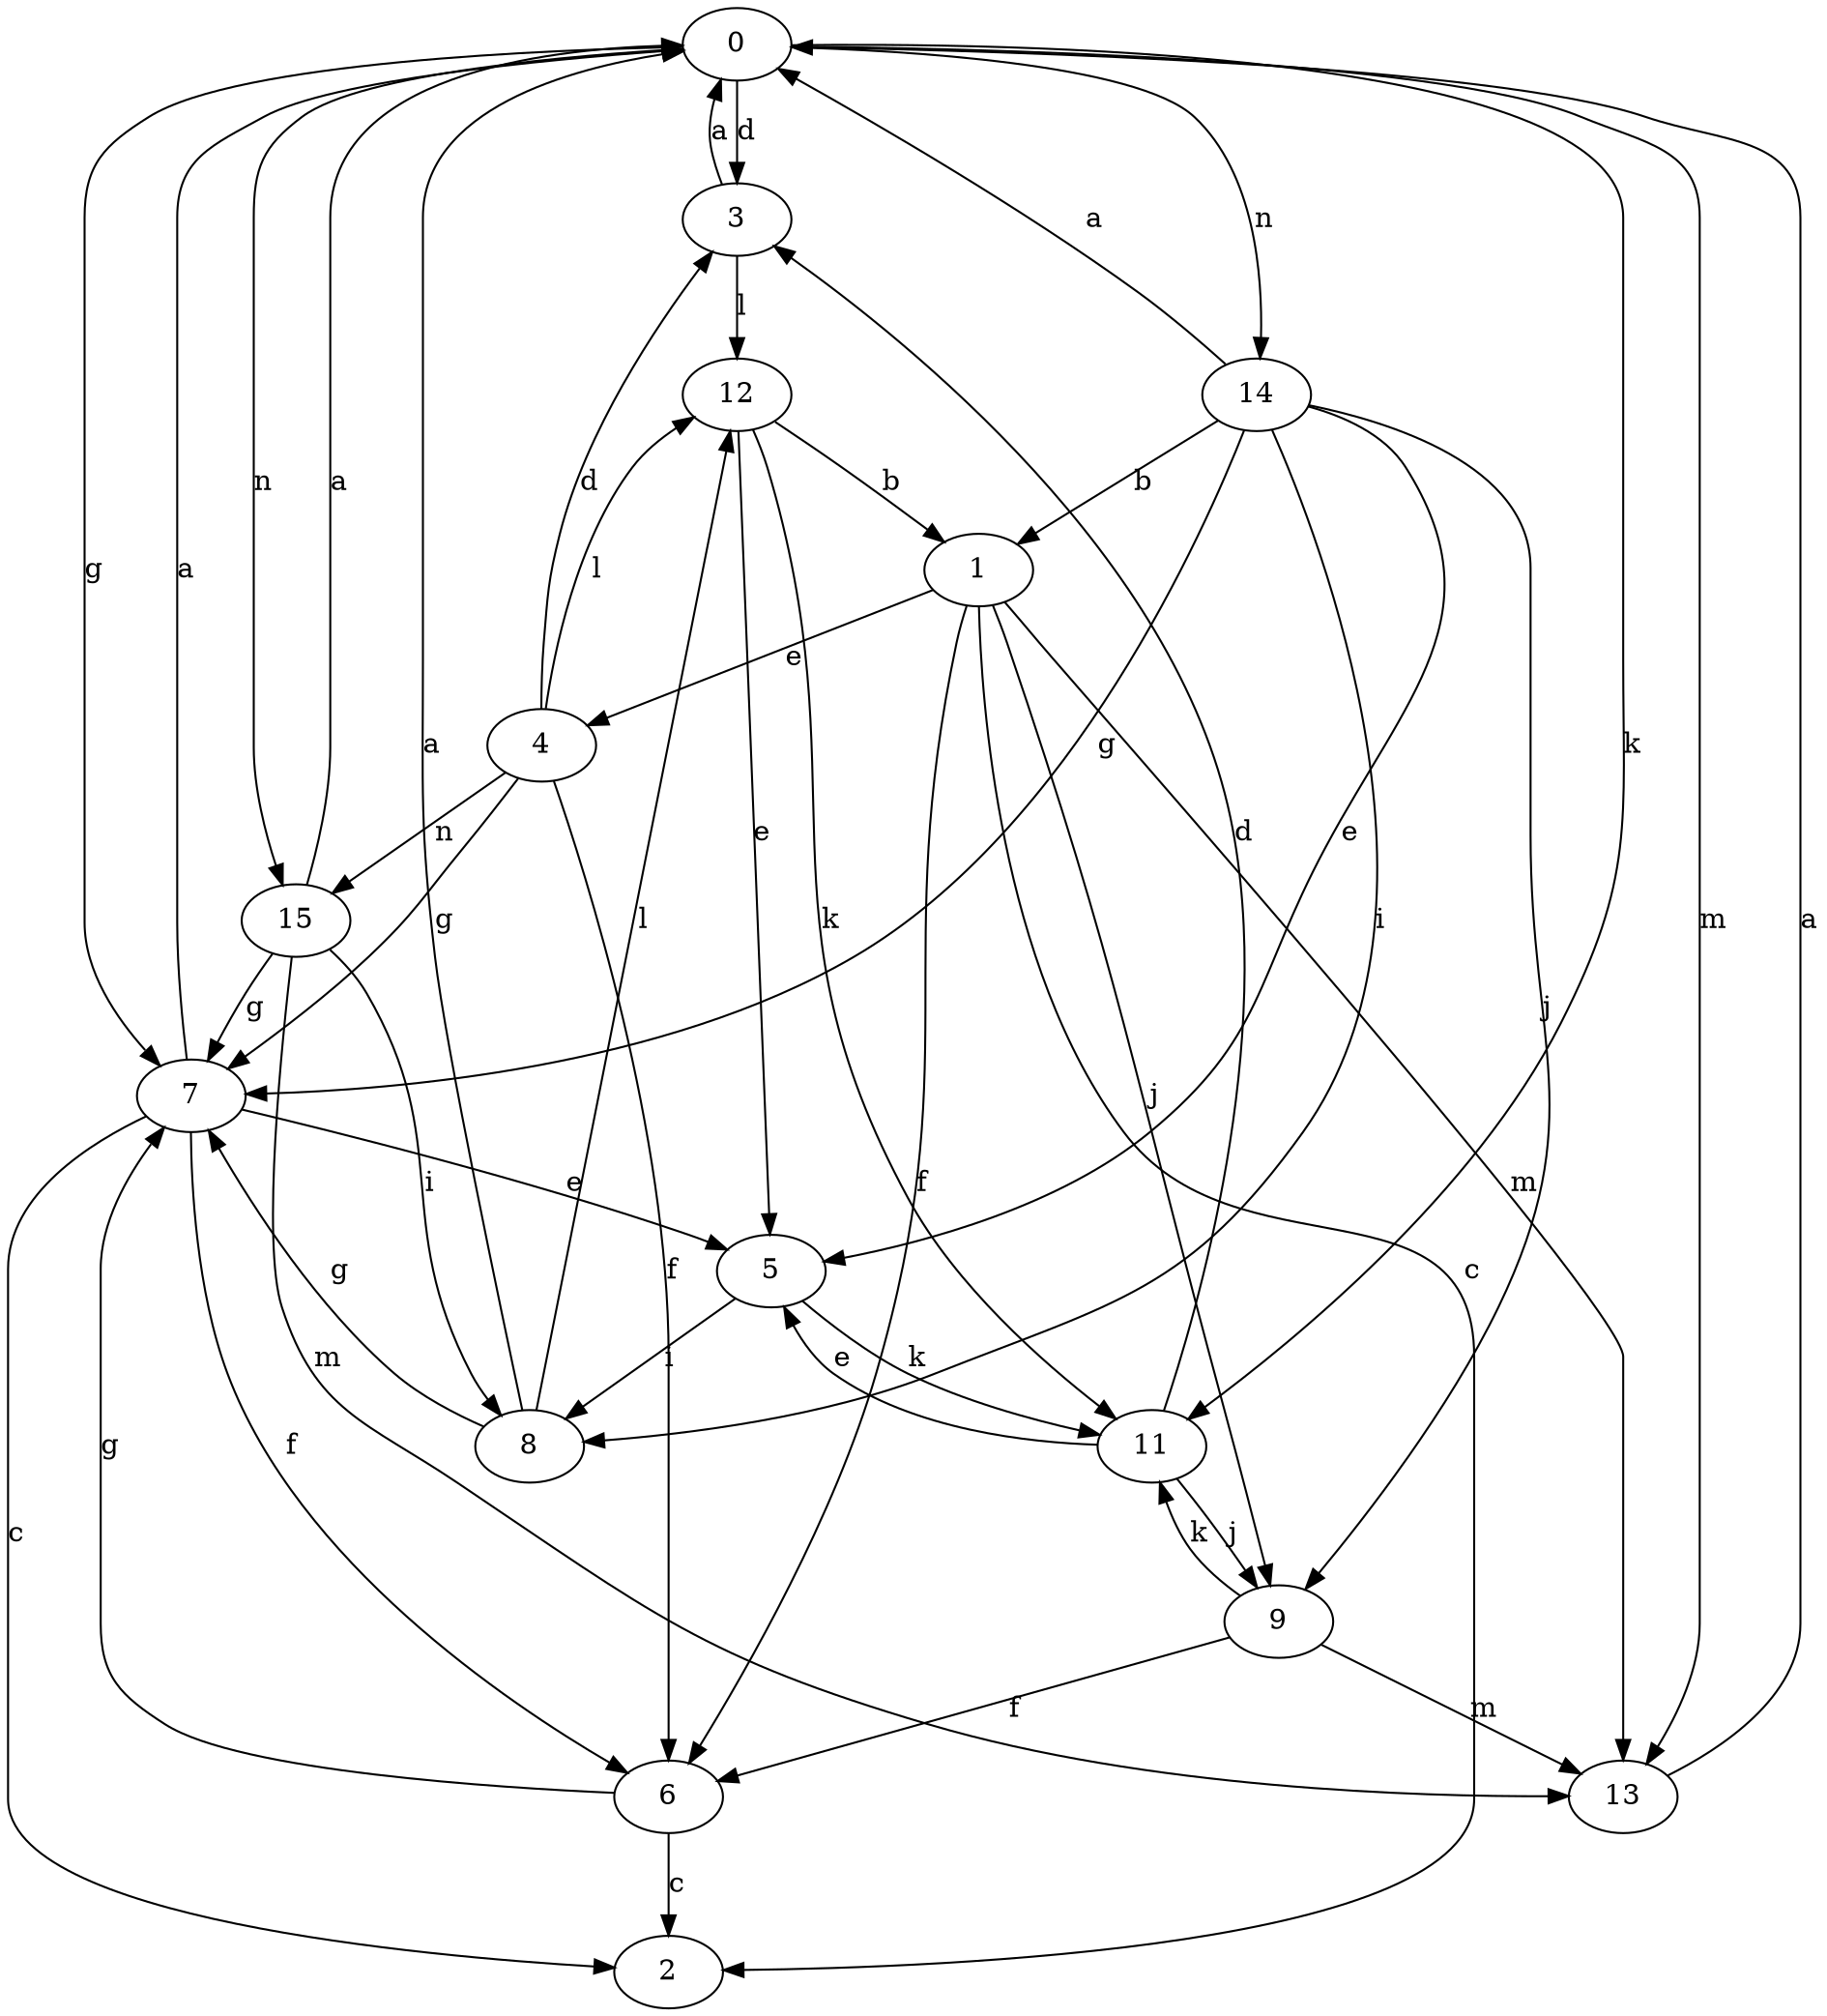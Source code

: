 strict digraph  {
0;
1;
2;
3;
4;
5;
6;
7;
8;
9;
11;
12;
13;
14;
15;
0 -> 3  [label=d];
0 -> 7  [label=g];
0 -> 11  [label=k];
0 -> 13  [label=m];
0 -> 14  [label=n];
0 -> 15  [label=n];
1 -> 2  [label=c];
1 -> 4  [label=e];
1 -> 6  [label=f];
1 -> 9  [label=j];
1 -> 13  [label=m];
3 -> 0  [label=a];
3 -> 12  [label=l];
4 -> 3  [label=d];
4 -> 6  [label=f];
4 -> 7  [label=g];
4 -> 12  [label=l];
4 -> 15  [label=n];
5 -> 8  [label=i];
5 -> 11  [label=k];
6 -> 2  [label=c];
6 -> 7  [label=g];
7 -> 0  [label=a];
7 -> 2  [label=c];
7 -> 5  [label=e];
7 -> 6  [label=f];
8 -> 0  [label=a];
8 -> 7  [label=g];
8 -> 12  [label=l];
9 -> 6  [label=f];
9 -> 11  [label=k];
9 -> 13  [label=m];
11 -> 3  [label=d];
11 -> 5  [label=e];
11 -> 9  [label=j];
12 -> 1  [label=b];
12 -> 5  [label=e];
12 -> 11  [label=k];
13 -> 0  [label=a];
14 -> 0  [label=a];
14 -> 1  [label=b];
14 -> 5  [label=e];
14 -> 7  [label=g];
14 -> 8  [label=i];
14 -> 9  [label=j];
15 -> 0  [label=a];
15 -> 7  [label=g];
15 -> 8  [label=i];
15 -> 13  [label=m];
}
